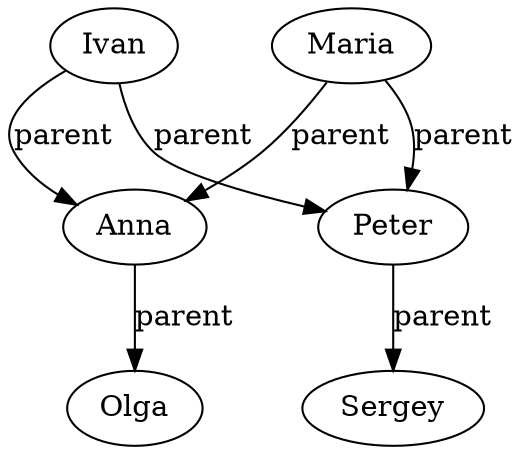 digraph G {
  "Ivan";
  "Ivan" -> "Anna" [label="parent"];
  "Ivan" -> "Peter" [label="parent"];
  "Maria";
  "Maria" -> "Anna" [label="parent"];
  "Maria" -> "Peter" [label="parent"];
  "Peter";
  "Peter" -> "Sergey" [label="parent"];
  "Anna";
  "Anna" -> "Olga" [label="parent"];
  "Sergey";
  "Olga";
}
